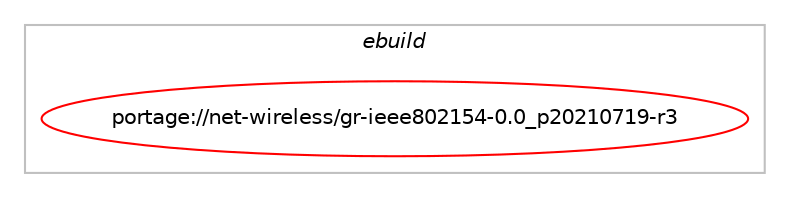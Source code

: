 digraph prolog {

# *************
# Graph options
# *************

newrank=true;
concentrate=true;
compound=true;
graph [rankdir=LR,fontname=Helvetica,fontsize=10,ranksep=1.5];#, ranksep=2.5, nodesep=0.2];
edge  [arrowhead=vee];
node  [fontname=Helvetica,fontsize=10];

# **********
# The ebuild
# **********

subgraph cluster_leftcol {
color=gray;
label=<<i>ebuild</i>>;
id [label="portage://net-wireless/gr-ieee802154-0.0_p20210719-r3", color=red, width=4, href="../net-wireless/gr-ieee802154-0.0_p20210719-r3.svg"];
}

# ****************
# The dependencies
# ****************

subgraph cluster_midcol {
color=gray;
label=<<i>dependencies</i>>;
subgraph cluster_compile {
fillcolor="#eeeeee";
style=filled;
label=<<i>compile</i>>;
# *** BEGIN UNKNOWN DEPENDENCY TYPE (TODO) ***
# id -> equal(use_conditional_group(positive,python_single_target_python3_10,portage://net-wireless/gr-ieee802154-0.0_p20210719-r3,[package_dependency(portage://net-wireless/gr-ieee802154-0.0_p20210719-r3,install,no,dev-lang,python,none,[,,],[slot(3.10)],[])]))
# *** END UNKNOWN DEPENDENCY TYPE (TODO) ***

# *** BEGIN UNKNOWN DEPENDENCY TYPE (TODO) ***
# id -> equal(use_conditional_group(positive,python_single_target_python3_10,portage://net-wireless/gr-ieee802154-0.0_p20210719-r3,[package_dependency(portage://net-wireless/gr-ieee802154-0.0_p20210719-r3,install,no,dev-libs,boost,none,[,,],any_same_slot,[use(enable(python),none),use(enable(python_targets_python3_10),negative)]),package_dependency(portage://net-wireless/gr-ieee802154-0.0_p20210719-r3,install,no,dev-python,pybind11,none,[,,],[],[use(enable(python_targets_python3_10),negative)])]))
# *** END UNKNOWN DEPENDENCY TYPE (TODO) ***

# *** BEGIN UNKNOWN DEPENDENCY TYPE (TODO) ***
# id -> equal(use_conditional_group(positive,python_single_target_python3_11,portage://net-wireless/gr-ieee802154-0.0_p20210719-r3,[package_dependency(portage://net-wireless/gr-ieee802154-0.0_p20210719-r3,install,no,dev-lang,python,none,[,,],[slot(3.11)],[])]))
# *** END UNKNOWN DEPENDENCY TYPE (TODO) ***

# *** BEGIN UNKNOWN DEPENDENCY TYPE (TODO) ***
# id -> equal(use_conditional_group(positive,python_single_target_python3_11,portage://net-wireless/gr-ieee802154-0.0_p20210719-r3,[package_dependency(portage://net-wireless/gr-ieee802154-0.0_p20210719-r3,install,no,dev-libs,boost,none,[,,],any_same_slot,[use(enable(python),none),use(enable(python_targets_python3_11),negative)]),package_dependency(portage://net-wireless/gr-ieee802154-0.0_p20210719-r3,install,no,dev-python,pybind11,none,[,,],[],[use(enable(python_targets_python3_11),negative)])]))
# *** END UNKNOWN DEPENDENCY TYPE (TODO) ***

# *** BEGIN UNKNOWN DEPENDENCY TYPE (TODO) ***
# id -> equal(use_conditional_group(positive,python_single_target_python3_12,portage://net-wireless/gr-ieee802154-0.0_p20210719-r3,[package_dependency(portage://net-wireless/gr-ieee802154-0.0_p20210719-r3,install,no,dev-lang,python,none,[,,],[slot(3.12)],[])]))
# *** END UNKNOWN DEPENDENCY TYPE (TODO) ***

# *** BEGIN UNKNOWN DEPENDENCY TYPE (TODO) ***
# id -> equal(use_conditional_group(positive,python_single_target_python3_12,portage://net-wireless/gr-ieee802154-0.0_p20210719-r3,[package_dependency(portage://net-wireless/gr-ieee802154-0.0_p20210719-r3,install,no,dev-libs,boost,none,[,,],any_same_slot,[use(enable(python),none),use(enable(python_targets_python3_12),negative)]),package_dependency(portage://net-wireless/gr-ieee802154-0.0_p20210719-r3,install,no,dev-python,pybind11,none,[,,],[],[use(enable(python_targets_python3_12),negative)])]))
# *** END UNKNOWN DEPENDENCY TYPE (TODO) ***

# *** BEGIN UNKNOWN DEPENDENCY TYPE (TODO) ***
# id -> equal(package_dependency(portage://net-wireless/gr-ieee802154-0.0_p20210719-r3,install,no,dev-libs,gmp,none,[,,],[],[]))
# *** END UNKNOWN DEPENDENCY TYPE (TODO) ***

# *** BEGIN UNKNOWN DEPENDENCY TYPE (TODO) ***
# id -> equal(package_dependency(portage://net-wireless/gr-ieee802154-0.0_p20210719-r3,install,no,dev-libs,spdlog,none,[,,],any_same_slot,[]))
# *** END UNKNOWN DEPENDENCY TYPE (TODO) ***

# *** BEGIN UNKNOWN DEPENDENCY TYPE (TODO) ***
# id -> equal(package_dependency(portage://net-wireless/gr-ieee802154-0.0_p20210719-r3,install,no,net-wireless,gnuradio,none,[,,],[slot(0),equal],[use(optenable(python_single_target_python3_10),negative),use(optenable(python_single_target_python3_11),negative),use(optenable(python_single_target_python3_12),negative)]))
# *** END UNKNOWN DEPENDENCY TYPE (TODO) ***

# *** BEGIN UNKNOWN DEPENDENCY TYPE (TODO) ***
# id -> equal(package_dependency(portage://net-wireless/gr-ieee802154-0.0_p20210719-r3,install,no,sci-libs,volk,none,[,,],any_same_slot,[]))
# *** END UNKNOWN DEPENDENCY TYPE (TODO) ***

}
subgraph cluster_compileandrun {
fillcolor="#eeeeee";
style=filled;
label=<<i>compile and run</i>>;
}
subgraph cluster_run {
fillcolor="#eeeeee";
style=filled;
label=<<i>run</i>>;
# *** BEGIN UNKNOWN DEPENDENCY TYPE (TODO) ***
# id -> equal(use_conditional_group(positive,python_single_target_python3_10,portage://net-wireless/gr-ieee802154-0.0_p20210719-r3,[package_dependency(portage://net-wireless/gr-ieee802154-0.0_p20210719-r3,run,no,dev-lang,python,none,[,,],[slot(3.10)],[])]))
# *** END UNKNOWN DEPENDENCY TYPE (TODO) ***

# *** BEGIN UNKNOWN DEPENDENCY TYPE (TODO) ***
# id -> equal(use_conditional_group(positive,python_single_target_python3_10,portage://net-wireless/gr-ieee802154-0.0_p20210719-r3,[package_dependency(portage://net-wireless/gr-ieee802154-0.0_p20210719-r3,run,no,dev-libs,boost,none,[,,],any_same_slot,[use(enable(python),none),use(enable(python_targets_python3_10),negative)]),package_dependency(portage://net-wireless/gr-ieee802154-0.0_p20210719-r3,run,no,dev-python,pybind11,none,[,,],[],[use(enable(python_targets_python3_10),negative)])]))
# *** END UNKNOWN DEPENDENCY TYPE (TODO) ***

# *** BEGIN UNKNOWN DEPENDENCY TYPE (TODO) ***
# id -> equal(use_conditional_group(positive,python_single_target_python3_11,portage://net-wireless/gr-ieee802154-0.0_p20210719-r3,[package_dependency(portage://net-wireless/gr-ieee802154-0.0_p20210719-r3,run,no,dev-lang,python,none,[,,],[slot(3.11)],[])]))
# *** END UNKNOWN DEPENDENCY TYPE (TODO) ***

# *** BEGIN UNKNOWN DEPENDENCY TYPE (TODO) ***
# id -> equal(use_conditional_group(positive,python_single_target_python3_11,portage://net-wireless/gr-ieee802154-0.0_p20210719-r3,[package_dependency(portage://net-wireless/gr-ieee802154-0.0_p20210719-r3,run,no,dev-libs,boost,none,[,,],any_same_slot,[use(enable(python),none),use(enable(python_targets_python3_11),negative)]),package_dependency(portage://net-wireless/gr-ieee802154-0.0_p20210719-r3,run,no,dev-python,pybind11,none,[,,],[],[use(enable(python_targets_python3_11),negative)])]))
# *** END UNKNOWN DEPENDENCY TYPE (TODO) ***

# *** BEGIN UNKNOWN DEPENDENCY TYPE (TODO) ***
# id -> equal(use_conditional_group(positive,python_single_target_python3_12,portage://net-wireless/gr-ieee802154-0.0_p20210719-r3,[package_dependency(portage://net-wireless/gr-ieee802154-0.0_p20210719-r3,run,no,dev-lang,python,none,[,,],[slot(3.12)],[])]))
# *** END UNKNOWN DEPENDENCY TYPE (TODO) ***

# *** BEGIN UNKNOWN DEPENDENCY TYPE (TODO) ***
# id -> equal(use_conditional_group(positive,python_single_target_python3_12,portage://net-wireless/gr-ieee802154-0.0_p20210719-r3,[package_dependency(portage://net-wireless/gr-ieee802154-0.0_p20210719-r3,run,no,dev-libs,boost,none,[,,],any_same_slot,[use(enable(python),none),use(enable(python_targets_python3_12),negative)]),package_dependency(portage://net-wireless/gr-ieee802154-0.0_p20210719-r3,run,no,dev-python,pybind11,none,[,,],[],[use(enable(python_targets_python3_12),negative)])]))
# *** END UNKNOWN DEPENDENCY TYPE (TODO) ***

# *** BEGIN UNKNOWN DEPENDENCY TYPE (TODO) ***
# id -> equal(package_dependency(portage://net-wireless/gr-ieee802154-0.0_p20210719-r3,run,no,dev-libs,gmp,none,[,,],[],[]))
# *** END UNKNOWN DEPENDENCY TYPE (TODO) ***

# *** BEGIN UNKNOWN DEPENDENCY TYPE (TODO) ***
# id -> equal(package_dependency(portage://net-wireless/gr-ieee802154-0.0_p20210719-r3,run,no,dev-libs,spdlog,none,[,,],any_same_slot,[]))
# *** END UNKNOWN DEPENDENCY TYPE (TODO) ***

# *** BEGIN UNKNOWN DEPENDENCY TYPE (TODO) ***
# id -> equal(package_dependency(portage://net-wireless/gr-ieee802154-0.0_p20210719-r3,run,no,net-wireless,gnuradio,none,[,,],[slot(0),equal],[use(optenable(python_single_target_python3_10),negative),use(optenable(python_single_target_python3_11),negative),use(optenable(python_single_target_python3_12),negative)]))
# *** END UNKNOWN DEPENDENCY TYPE (TODO) ***

# *** BEGIN UNKNOWN DEPENDENCY TYPE (TODO) ***
# id -> equal(package_dependency(portage://net-wireless/gr-ieee802154-0.0_p20210719-r3,run,no,sci-libs,volk,none,[,,],any_same_slot,[]))
# *** END UNKNOWN DEPENDENCY TYPE (TODO) ***

}
}

# **************
# The candidates
# **************

subgraph cluster_choices {
rank=same;
color=gray;
label=<<i>candidates</i>>;

}

}
